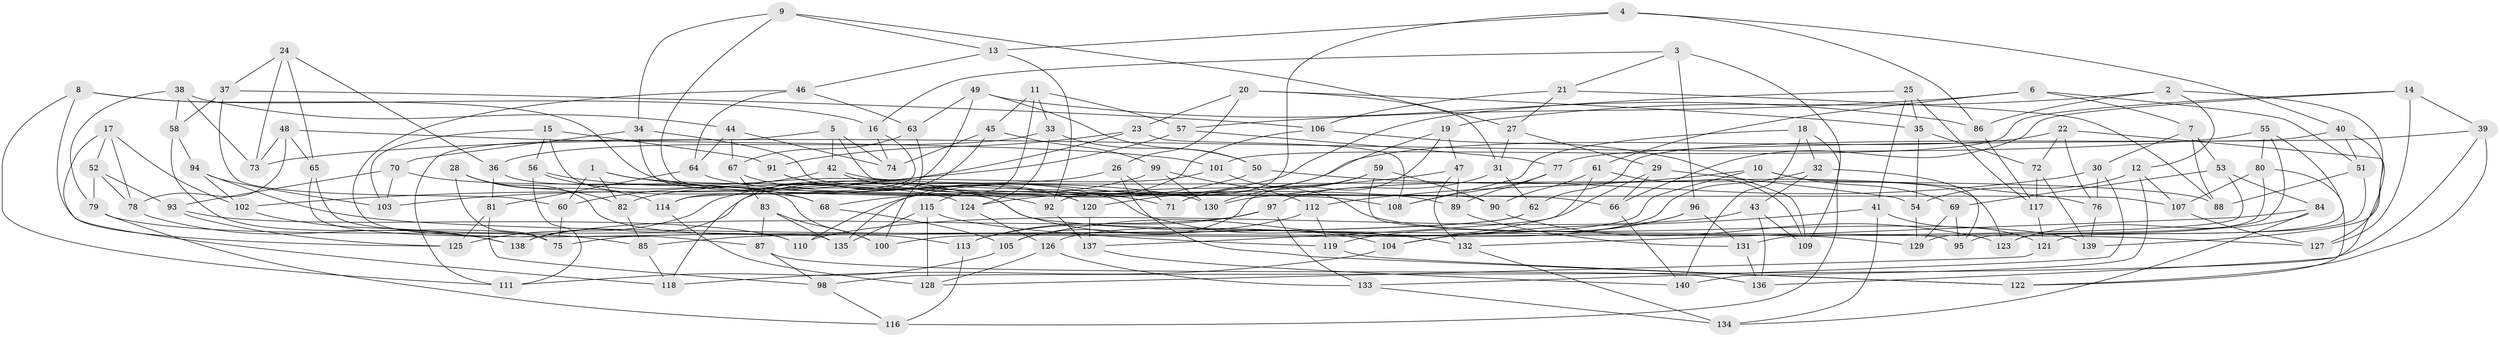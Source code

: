 // coarse degree distribution, {6: 0.5568181818181818, 4: 0.3977272727272727, 5: 0.03409090909090909, 3: 0.011363636363636364}
// Generated by graph-tools (version 1.1) at 2025/24/03/03/25 07:24:25]
// undirected, 140 vertices, 280 edges
graph export_dot {
graph [start="1"]
  node [color=gray90,style=filled];
  1;
  2;
  3;
  4;
  5;
  6;
  7;
  8;
  9;
  10;
  11;
  12;
  13;
  14;
  15;
  16;
  17;
  18;
  19;
  20;
  21;
  22;
  23;
  24;
  25;
  26;
  27;
  28;
  29;
  30;
  31;
  32;
  33;
  34;
  35;
  36;
  37;
  38;
  39;
  40;
  41;
  42;
  43;
  44;
  45;
  46;
  47;
  48;
  49;
  50;
  51;
  52;
  53;
  54;
  55;
  56;
  57;
  58;
  59;
  60;
  61;
  62;
  63;
  64;
  65;
  66;
  67;
  68;
  69;
  70;
  71;
  72;
  73;
  74;
  75;
  76;
  77;
  78;
  79;
  80;
  81;
  82;
  83;
  84;
  85;
  86;
  87;
  88;
  89;
  90;
  91;
  92;
  93;
  94;
  95;
  96;
  97;
  98;
  99;
  100;
  101;
  102;
  103;
  104;
  105;
  106;
  107;
  108;
  109;
  110;
  111;
  112;
  113;
  114;
  115;
  116;
  117;
  118;
  119;
  120;
  121;
  122;
  123;
  124;
  125;
  126;
  127;
  128;
  129;
  130;
  131;
  132;
  133;
  134;
  135;
  136;
  137;
  138;
  139;
  140;
  1 -- 82;
  1 -- 60;
  1 -- 130;
  1 -- 92;
  2 -- 19;
  2 -- 12;
  2 -- 139;
  2 -- 86;
  3 -- 16;
  3 -- 109;
  3 -- 21;
  3 -- 96;
  4 -- 86;
  4 -- 40;
  4 -- 13;
  4 -- 92;
  5 -- 42;
  5 -- 111;
  5 -- 66;
  5 -- 74;
  6 -- 61;
  6 -- 57;
  6 -- 7;
  6 -- 51;
  7 -- 88;
  7 -- 53;
  7 -- 30;
  8 -- 108;
  8 -- 16;
  8 -- 111;
  8 -- 125;
  9 -- 27;
  9 -- 13;
  9 -- 90;
  9 -- 34;
  10 -- 123;
  10 -- 112;
  10 -- 69;
  10 -- 100;
  11 -- 115;
  11 -- 33;
  11 -- 45;
  11 -- 57;
  12 -- 54;
  12 -- 107;
  12 -- 140;
  13 -- 92;
  13 -- 46;
  14 -- 101;
  14 -- 39;
  14 -- 66;
  14 -- 127;
  15 -- 103;
  15 -- 68;
  15 -- 91;
  15 -- 56;
  16 -- 74;
  16 -- 114;
  17 -- 78;
  17 -- 52;
  17 -- 118;
  17 -- 102;
  18 -- 116;
  18 -- 32;
  18 -- 140;
  18 -- 108;
  19 -- 105;
  19 -- 71;
  19 -- 47;
  20 -- 23;
  20 -- 26;
  20 -- 31;
  20 -- 35;
  21 -- 106;
  21 -- 27;
  21 -- 88;
  22 -- 120;
  22 -- 136;
  22 -- 72;
  22 -- 76;
  23 -- 91;
  23 -- 103;
  23 -- 108;
  24 -- 37;
  24 -- 65;
  24 -- 36;
  24 -- 73;
  25 -- 35;
  25 -- 117;
  25 -- 110;
  25 -- 41;
  26 -- 82;
  26 -- 122;
  26 -- 71;
  27 -- 31;
  27 -- 29;
  28 -- 114;
  28 -- 113;
  28 -- 75;
  28 -- 82;
  29 -- 105;
  29 -- 66;
  29 -- 54;
  30 -- 130;
  30 -- 76;
  30 -- 133;
  31 -- 97;
  31 -- 62;
  32 -- 43;
  32 -- 95;
  32 -- 126;
  33 -- 36;
  33 -- 50;
  33 -- 124;
  34 -- 107;
  34 -- 70;
  34 -- 104;
  35 -- 54;
  35 -- 72;
  36 -- 100;
  36 -- 81;
  37 -- 106;
  37 -- 60;
  37 -- 58;
  38 -- 58;
  38 -- 44;
  38 -- 73;
  38 -- 79;
  39 -- 98;
  39 -- 122;
  39 -- 77;
  40 -- 127;
  40 -- 62;
  40 -- 51;
  41 -- 121;
  41 -- 134;
  41 -- 104;
  42 -- 88;
  42 -- 71;
  42 -- 60;
  43 -- 109;
  43 -- 136;
  43 -- 110;
  44 -- 74;
  44 -- 67;
  44 -- 64;
  45 -- 99;
  45 -- 74;
  45 -- 118;
  46 -- 64;
  46 -- 135;
  46 -- 63;
  47 -- 132;
  47 -- 89;
  47 -- 124;
  48 -- 65;
  48 -- 101;
  48 -- 78;
  48 -- 73;
  49 -- 63;
  49 -- 114;
  49 -- 86;
  49 -- 50;
  50 -- 76;
  50 -- 68;
  51 -- 88;
  51 -- 121;
  52 -- 78;
  52 -- 93;
  52 -- 79;
  53 -- 69;
  53 -- 131;
  53 -- 84;
  54 -- 129;
  55 -- 80;
  55 -- 123;
  55 -- 95;
  55 -- 73;
  56 -- 111;
  56 -- 68;
  56 -- 129;
  57 -- 102;
  57 -- 77;
  58 -- 75;
  58 -- 94;
  59 -- 95;
  59 -- 90;
  59 -- 130;
  59 -- 71;
  60 -- 75;
  61 -- 137;
  61 -- 90;
  61 -- 109;
  62 -- 85;
  62 -- 75;
  63 -- 100;
  63 -- 67;
  64 -- 81;
  64 -- 89;
  65 -- 87;
  65 -- 110;
  66 -- 140;
  67 -- 83;
  67 -- 120;
  68 -- 105;
  69 -- 129;
  69 -- 95;
  70 -- 93;
  70 -- 124;
  70 -- 103;
  72 -- 139;
  72 -- 117;
  76 -- 139;
  77 -- 108;
  77 -- 89;
  78 -- 138;
  79 -- 85;
  79 -- 116;
  80 -- 122;
  80 -- 129;
  80 -- 107;
  81 -- 98;
  81 -- 125;
  82 -- 85;
  83 -- 100;
  83 -- 87;
  83 -- 135;
  84 -- 134;
  84 -- 132;
  84 -- 123;
  85 -- 118;
  86 -- 117;
  87 -- 136;
  87 -- 98;
  89 -- 131;
  90 -- 123;
  91 -- 120;
  91 -- 132;
  92 -- 137;
  93 -- 110;
  93 -- 125;
  94 -- 103;
  94 -- 102;
  94 -- 127;
  96 -- 119;
  96 -- 104;
  96 -- 131;
  97 -- 138;
  97 -- 133;
  97 -- 113;
  98 -- 116;
  99 -- 130;
  99 -- 112;
  99 -- 125;
  101 -- 138;
  101 -- 139;
  102 -- 138;
  104 -- 118;
  105 -- 111;
  106 -- 109;
  106 -- 135;
  107 -- 127;
  112 -- 113;
  112 -- 119;
  113 -- 116;
  114 -- 128;
  115 -- 119;
  115 -- 135;
  115 -- 128;
  117 -- 121;
  119 -- 122;
  120 -- 137;
  121 -- 128;
  124 -- 126;
  126 -- 133;
  126 -- 128;
  131 -- 136;
  132 -- 134;
  133 -- 134;
  137 -- 140;
}
